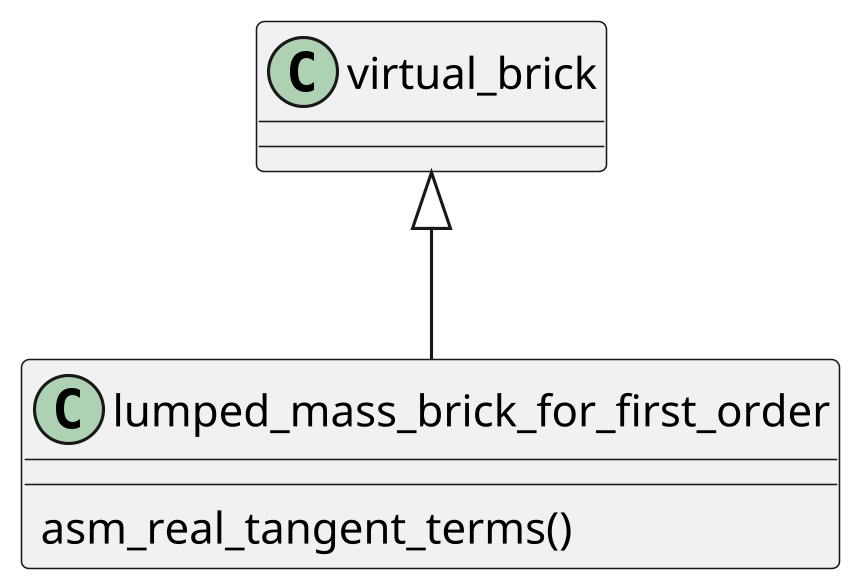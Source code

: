 @startuml{LumpedMassBrickForFirstOrder.png}

skinparam dpi 300
class "lumped_mass_brick_for_first_order" as lumped_mass_brick_for_first_order {
    asm_real_tangent_terms()
}
virtual_brick <|-- lumped_mass_brick_for_first_order
@enduml
